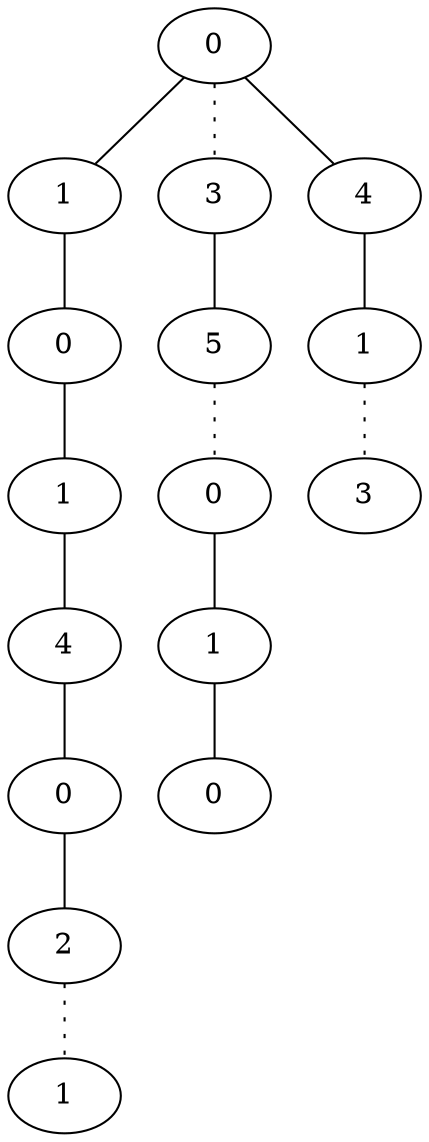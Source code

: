 graph {
a0[label=0];
a1[label=1];
a2[label=0];
a3[label=1];
a4[label=4];
a5[label=0];
a6[label=2];
a7[label=1];
a8[label=3];
a9[label=5];
a10[label=0];
a11[label=1];
a12[label=0];
a13[label=4];
a14[label=1];
a15[label=3];
a0 -- a1;
a0 -- a8 [style=dotted];
a0 -- a13;
a1 -- a2;
a2 -- a3;
a3 -- a4;
a4 -- a5;
a5 -- a6;
a6 -- a7 [style=dotted];
a8 -- a9;
a9 -- a10 [style=dotted];
a10 -- a11;
a11 -- a12;
a13 -- a14;
a14 -- a15 [style=dotted];
}
